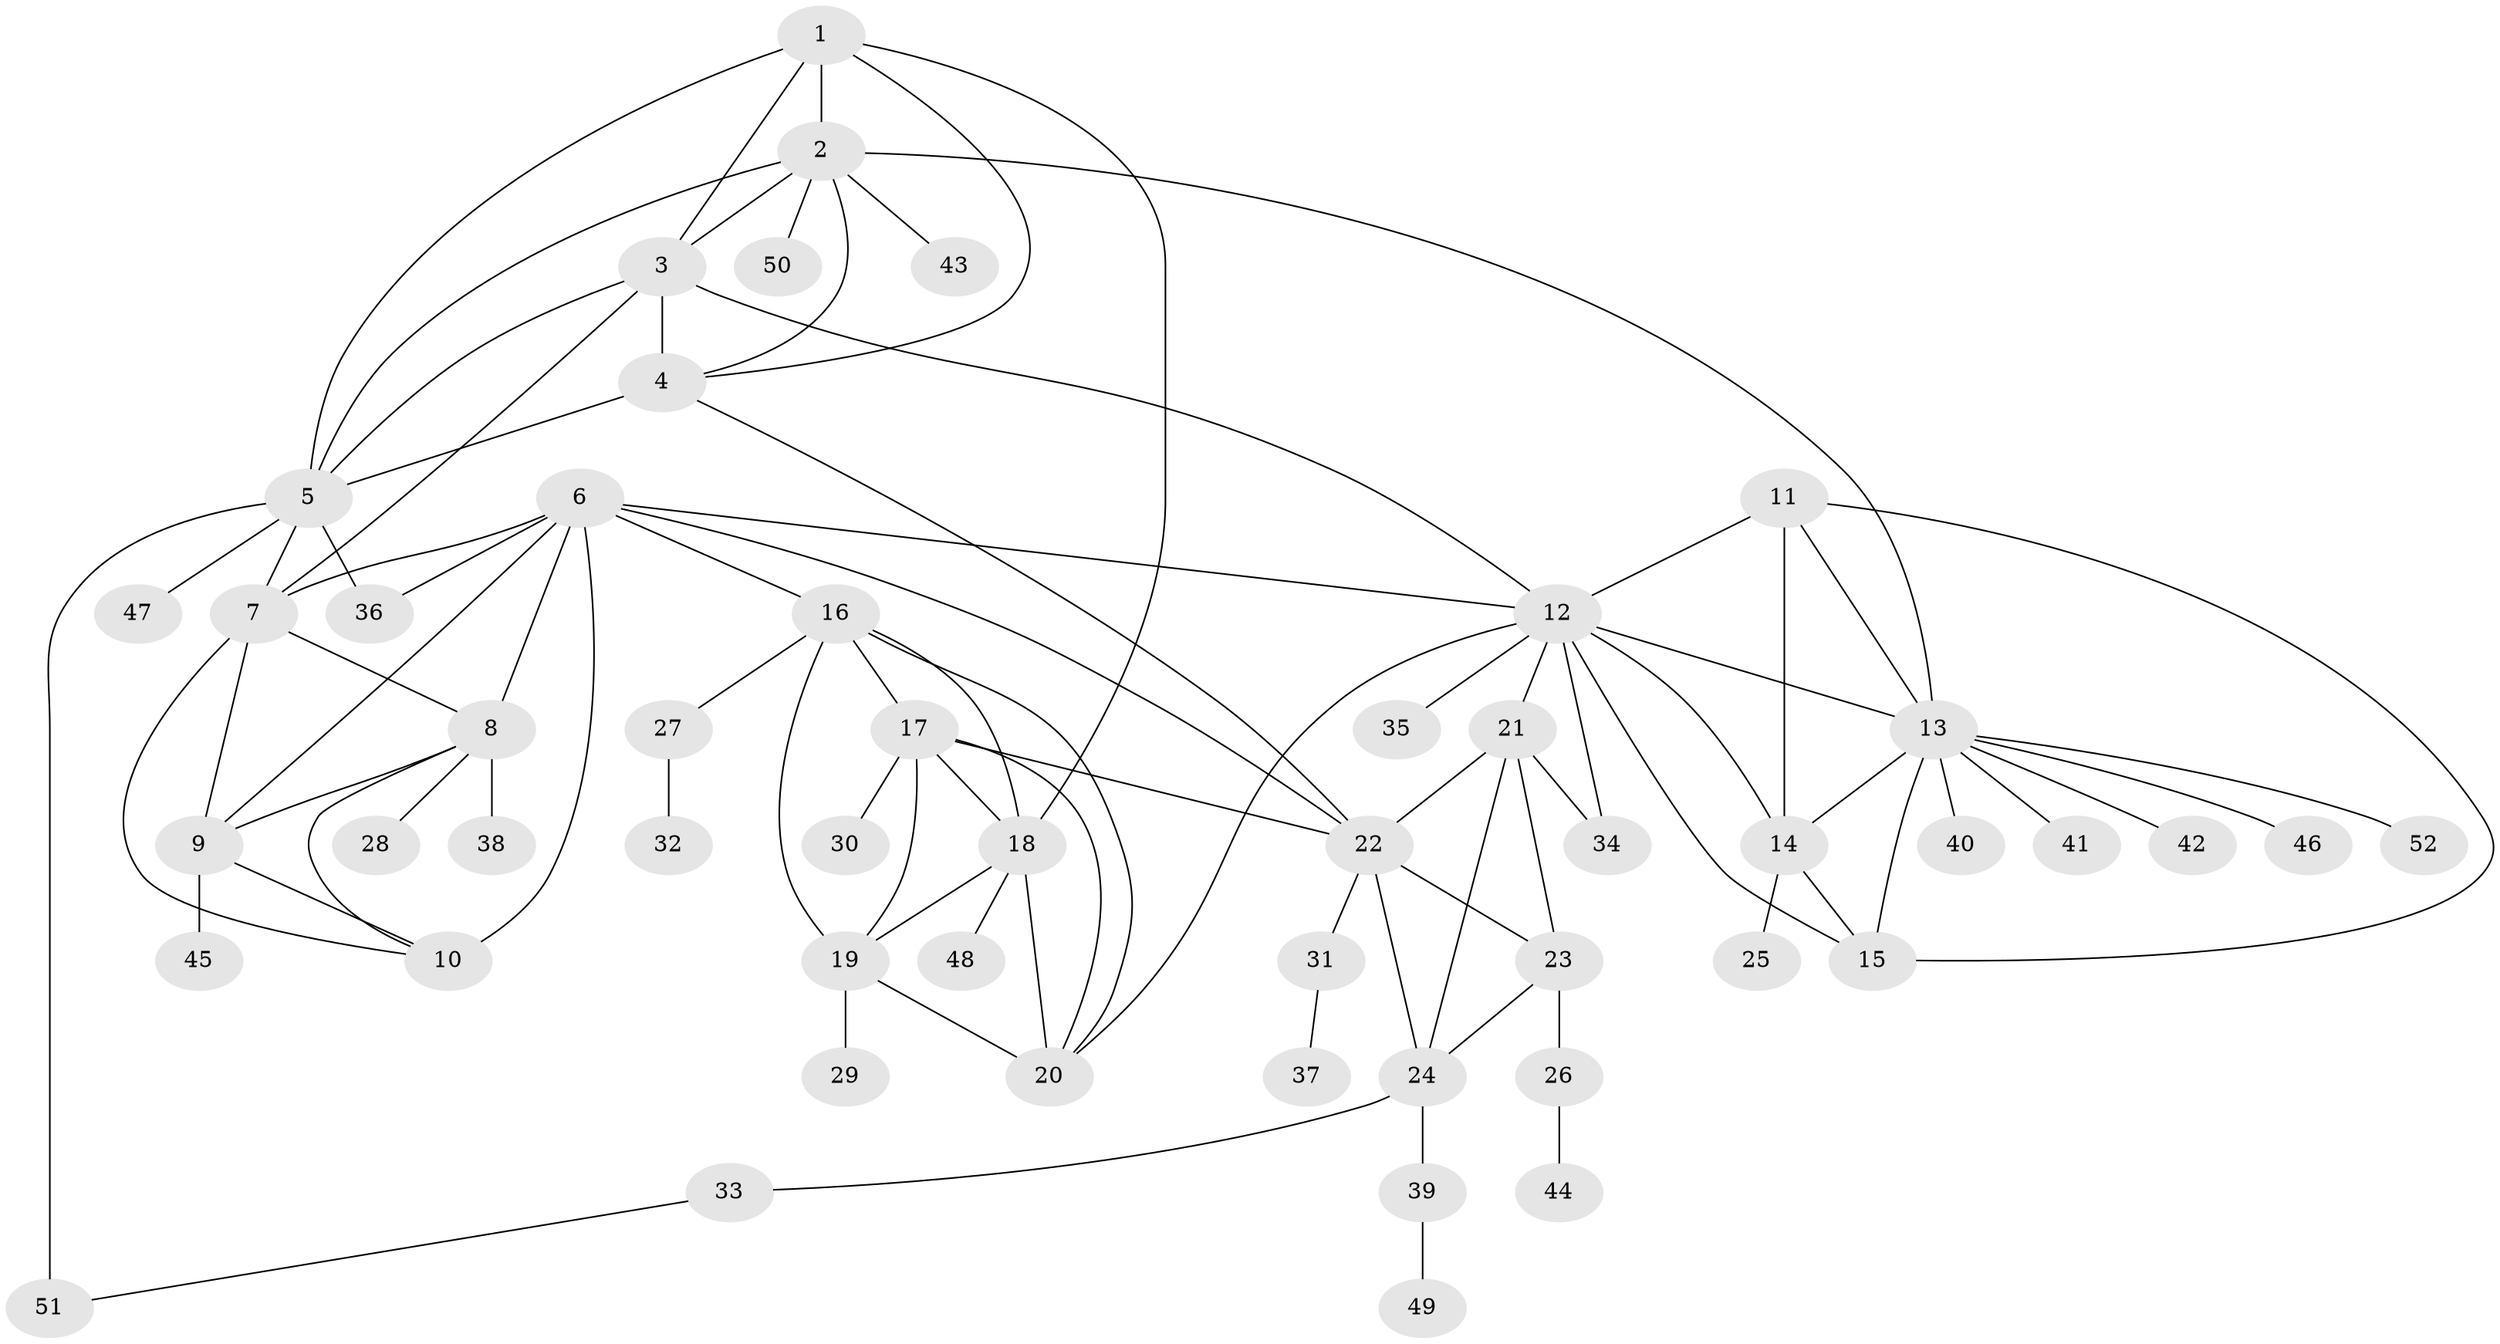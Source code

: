 // original degree distribution, {6: 0.02, 8: 0.03, 4: 0.03, 9: 0.02, 10: 0.02, 7: 0.09, 11: 0.02, 5: 0.02, 2: 0.22, 1: 0.52, 3: 0.01}
// Generated by graph-tools (version 1.1) at 2025/37/03/09/25 02:37:19]
// undirected, 52 vertices, 89 edges
graph export_dot {
graph [start="1"]
  node [color=gray90,style=filled];
  1;
  2;
  3;
  4;
  5;
  6;
  7;
  8;
  9;
  10;
  11;
  12;
  13;
  14;
  15;
  16;
  17;
  18;
  19;
  20;
  21;
  22;
  23;
  24;
  25;
  26;
  27;
  28;
  29;
  30;
  31;
  32;
  33;
  34;
  35;
  36;
  37;
  38;
  39;
  40;
  41;
  42;
  43;
  44;
  45;
  46;
  47;
  48;
  49;
  50;
  51;
  52;
  1 -- 2 [weight=1.0];
  1 -- 3 [weight=1.0];
  1 -- 4 [weight=1.0];
  1 -- 5 [weight=1.0];
  1 -- 18 [weight=1.0];
  2 -- 3 [weight=1.0];
  2 -- 4 [weight=1.0];
  2 -- 5 [weight=1.0];
  2 -- 13 [weight=1.0];
  2 -- 43 [weight=1.0];
  2 -- 50 [weight=1.0];
  3 -- 4 [weight=4.0];
  3 -- 5 [weight=1.0];
  3 -- 7 [weight=1.0];
  3 -- 12 [weight=1.0];
  4 -- 5 [weight=1.0];
  4 -- 22 [weight=1.0];
  5 -- 7 [weight=1.0];
  5 -- 36 [weight=1.0];
  5 -- 47 [weight=1.0];
  5 -- 51 [weight=2.0];
  6 -- 7 [weight=1.0];
  6 -- 8 [weight=1.0];
  6 -- 9 [weight=1.0];
  6 -- 10 [weight=3.0];
  6 -- 12 [weight=1.0];
  6 -- 16 [weight=1.0];
  6 -- 22 [weight=1.0];
  6 -- 36 [weight=1.0];
  7 -- 8 [weight=1.0];
  7 -- 9 [weight=1.0];
  7 -- 10 [weight=1.0];
  8 -- 9 [weight=1.0];
  8 -- 10 [weight=1.0];
  8 -- 28 [weight=1.0];
  8 -- 38 [weight=1.0];
  9 -- 10 [weight=1.0];
  9 -- 45 [weight=2.0];
  11 -- 12 [weight=1.0];
  11 -- 13 [weight=1.0];
  11 -- 14 [weight=5.0];
  11 -- 15 [weight=1.0];
  12 -- 13 [weight=1.0];
  12 -- 14 [weight=1.0];
  12 -- 15 [weight=1.0];
  12 -- 20 [weight=1.0];
  12 -- 21 [weight=1.0];
  12 -- 34 [weight=1.0];
  12 -- 35 [weight=1.0];
  13 -- 14 [weight=1.0];
  13 -- 15 [weight=1.0];
  13 -- 40 [weight=1.0];
  13 -- 41 [weight=1.0];
  13 -- 42 [weight=1.0];
  13 -- 46 [weight=1.0];
  13 -- 52 [weight=1.0];
  14 -- 15 [weight=1.0];
  14 -- 25 [weight=1.0];
  16 -- 17 [weight=1.0];
  16 -- 18 [weight=1.0];
  16 -- 19 [weight=1.0];
  16 -- 20 [weight=1.0];
  16 -- 27 [weight=1.0];
  17 -- 18 [weight=1.0];
  17 -- 19 [weight=1.0];
  17 -- 20 [weight=1.0];
  17 -- 22 [weight=1.0];
  17 -- 30 [weight=1.0];
  18 -- 19 [weight=1.0];
  18 -- 20 [weight=3.0];
  18 -- 48 [weight=1.0];
  19 -- 20 [weight=1.0];
  19 -- 29 [weight=1.0];
  21 -- 22 [weight=2.0];
  21 -- 23 [weight=1.0];
  21 -- 24 [weight=1.0];
  21 -- 34 [weight=1.0];
  22 -- 23 [weight=2.0];
  22 -- 24 [weight=2.0];
  22 -- 31 [weight=1.0];
  23 -- 24 [weight=1.0];
  23 -- 26 [weight=2.0];
  24 -- 33 [weight=1.0];
  24 -- 39 [weight=1.0];
  26 -- 44 [weight=1.0];
  27 -- 32 [weight=1.0];
  31 -- 37 [weight=1.0];
  33 -- 51 [weight=1.0];
  39 -- 49 [weight=1.0];
}
